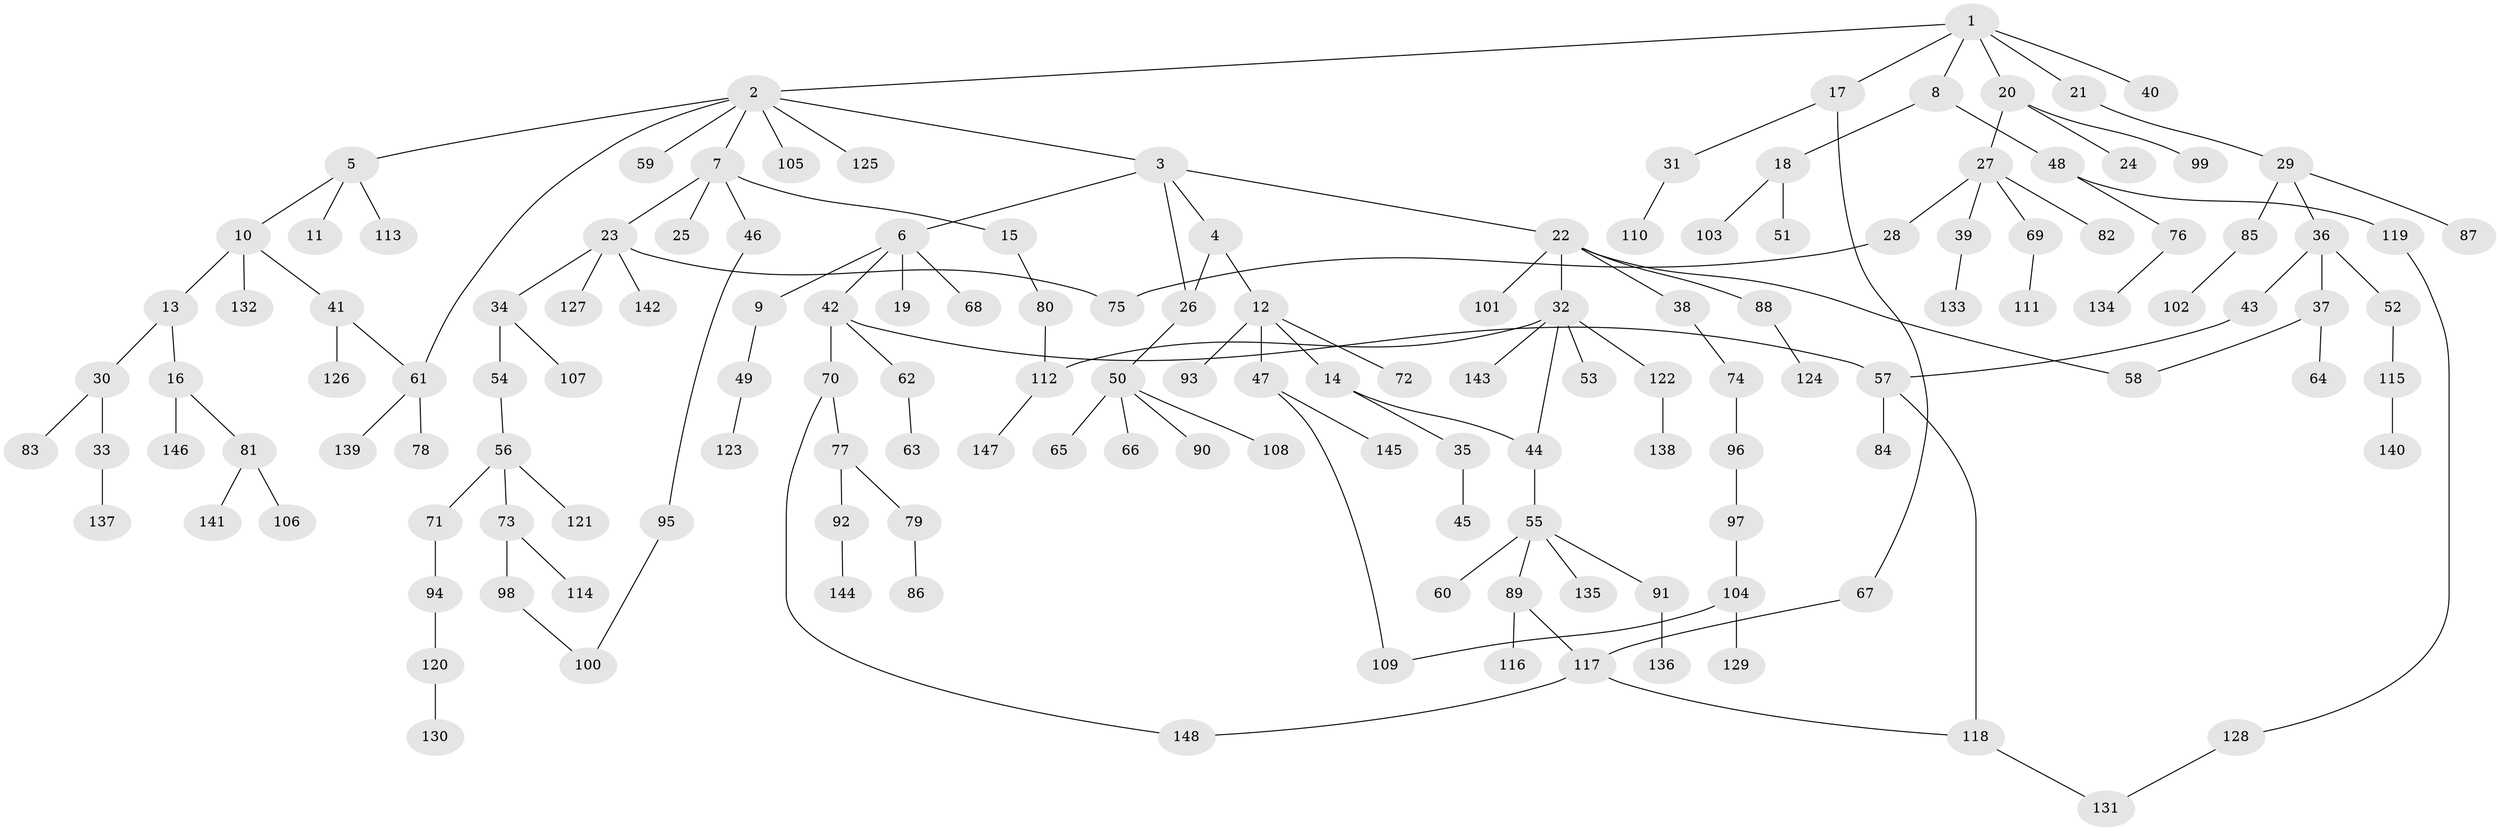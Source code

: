 // coarse degree distribution, {3: 0.2222222222222222, 5: 0.06666666666666667, 1: 0.24444444444444444, 2: 0.3333333333333333, 4: 0.1111111111111111, 6: 0.022222222222222223}
// Generated by graph-tools (version 1.1) at 2025/35/03/04/25 23:35:59]
// undirected, 148 vertices, 160 edges
graph export_dot {
  node [color=gray90,style=filled];
  1;
  2;
  3;
  4;
  5;
  6;
  7;
  8;
  9;
  10;
  11;
  12;
  13;
  14;
  15;
  16;
  17;
  18;
  19;
  20;
  21;
  22;
  23;
  24;
  25;
  26;
  27;
  28;
  29;
  30;
  31;
  32;
  33;
  34;
  35;
  36;
  37;
  38;
  39;
  40;
  41;
  42;
  43;
  44;
  45;
  46;
  47;
  48;
  49;
  50;
  51;
  52;
  53;
  54;
  55;
  56;
  57;
  58;
  59;
  60;
  61;
  62;
  63;
  64;
  65;
  66;
  67;
  68;
  69;
  70;
  71;
  72;
  73;
  74;
  75;
  76;
  77;
  78;
  79;
  80;
  81;
  82;
  83;
  84;
  85;
  86;
  87;
  88;
  89;
  90;
  91;
  92;
  93;
  94;
  95;
  96;
  97;
  98;
  99;
  100;
  101;
  102;
  103;
  104;
  105;
  106;
  107;
  108;
  109;
  110;
  111;
  112;
  113;
  114;
  115;
  116;
  117;
  118;
  119;
  120;
  121;
  122;
  123;
  124;
  125;
  126;
  127;
  128;
  129;
  130;
  131;
  132;
  133;
  134;
  135;
  136;
  137;
  138;
  139;
  140;
  141;
  142;
  143;
  144;
  145;
  146;
  147;
  148;
  1 -- 2;
  1 -- 8;
  1 -- 17;
  1 -- 20;
  1 -- 21;
  1 -- 40;
  2 -- 3;
  2 -- 5;
  2 -- 7;
  2 -- 59;
  2 -- 105;
  2 -- 125;
  2 -- 61;
  3 -- 4;
  3 -- 6;
  3 -- 22;
  3 -- 26;
  4 -- 12;
  4 -- 26;
  5 -- 10;
  5 -- 11;
  5 -- 113;
  6 -- 9;
  6 -- 19;
  6 -- 42;
  6 -- 68;
  7 -- 15;
  7 -- 23;
  7 -- 25;
  7 -- 46;
  8 -- 18;
  8 -- 48;
  9 -- 49;
  10 -- 13;
  10 -- 41;
  10 -- 132;
  12 -- 14;
  12 -- 47;
  12 -- 72;
  12 -- 93;
  13 -- 16;
  13 -- 30;
  14 -- 35;
  14 -- 44;
  15 -- 80;
  16 -- 81;
  16 -- 146;
  17 -- 31;
  17 -- 67;
  18 -- 51;
  18 -- 103;
  20 -- 24;
  20 -- 27;
  20 -- 99;
  21 -- 29;
  22 -- 32;
  22 -- 38;
  22 -- 58;
  22 -- 88;
  22 -- 101;
  23 -- 34;
  23 -- 127;
  23 -- 142;
  23 -- 75;
  26 -- 50;
  27 -- 28;
  27 -- 39;
  27 -- 69;
  27 -- 82;
  28 -- 75;
  29 -- 36;
  29 -- 85;
  29 -- 87;
  30 -- 33;
  30 -- 83;
  31 -- 110;
  32 -- 44;
  32 -- 53;
  32 -- 112;
  32 -- 122;
  32 -- 143;
  33 -- 137;
  34 -- 54;
  34 -- 107;
  35 -- 45;
  36 -- 37;
  36 -- 43;
  36 -- 52;
  37 -- 64;
  37 -- 58;
  38 -- 74;
  39 -- 133;
  41 -- 61;
  41 -- 126;
  42 -- 57;
  42 -- 62;
  42 -- 70;
  43 -- 57;
  44 -- 55;
  46 -- 95;
  47 -- 109;
  47 -- 145;
  48 -- 76;
  48 -- 119;
  49 -- 123;
  50 -- 65;
  50 -- 66;
  50 -- 90;
  50 -- 108;
  52 -- 115;
  54 -- 56;
  55 -- 60;
  55 -- 89;
  55 -- 91;
  55 -- 135;
  56 -- 71;
  56 -- 73;
  56 -- 121;
  57 -- 84;
  57 -- 118;
  61 -- 78;
  61 -- 139;
  62 -- 63;
  67 -- 117;
  69 -- 111;
  70 -- 77;
  70 -- 148;
  71 -- 94;
  73 -- 98;
  73 -- 114;
  74 -- 96;
  76 -- 134;
  77 -- 79;
  77 -- 92;
  79 -- 86;
  80 -- 112;
  81 -- 106;
  81 -- 141;
  85 -- 102;
  88 -- 124;
  89 -- 116;
  89 -- 117;
  91 -- 136;
  92 -- 144;
  94 -- 120;
  95 -- 100;
  96 -- 97;
  97 -- 104;
  98 -- 100;
  104 -- 129;
  104 -- 109;
  112 -- 147;
  115 -- 140;
  117 -- 148;
  117 -- 118;
  118 -- 131;
  119 -- 128;
  120 -- 130;
  122 -- 138;
  128 -- 131;
}
